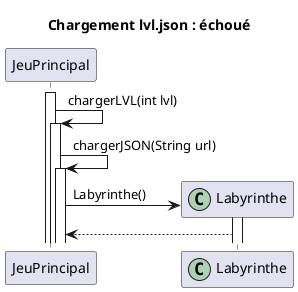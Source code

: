 @startuml 
title Chargement lvl.json : échoué
participant JeuPrincipal
participant Labyrinthe << (C,#ADD1B2) >>

activate JeuPrincipal
JeuPrincipal -> JeuPrincipal : chargerLVL(int lvl)
activate JeuPrincipal

JeuPrincipal -> JeuPrincipal : chargerJSON(String url)
activate JeuPrincipal

create Labyrinthe

JeuPrincipal -> Labyrinthe : Labyrinthe()
activate Labyrinthe
JeuPrincipal <-- Labyrinthe



@enduml